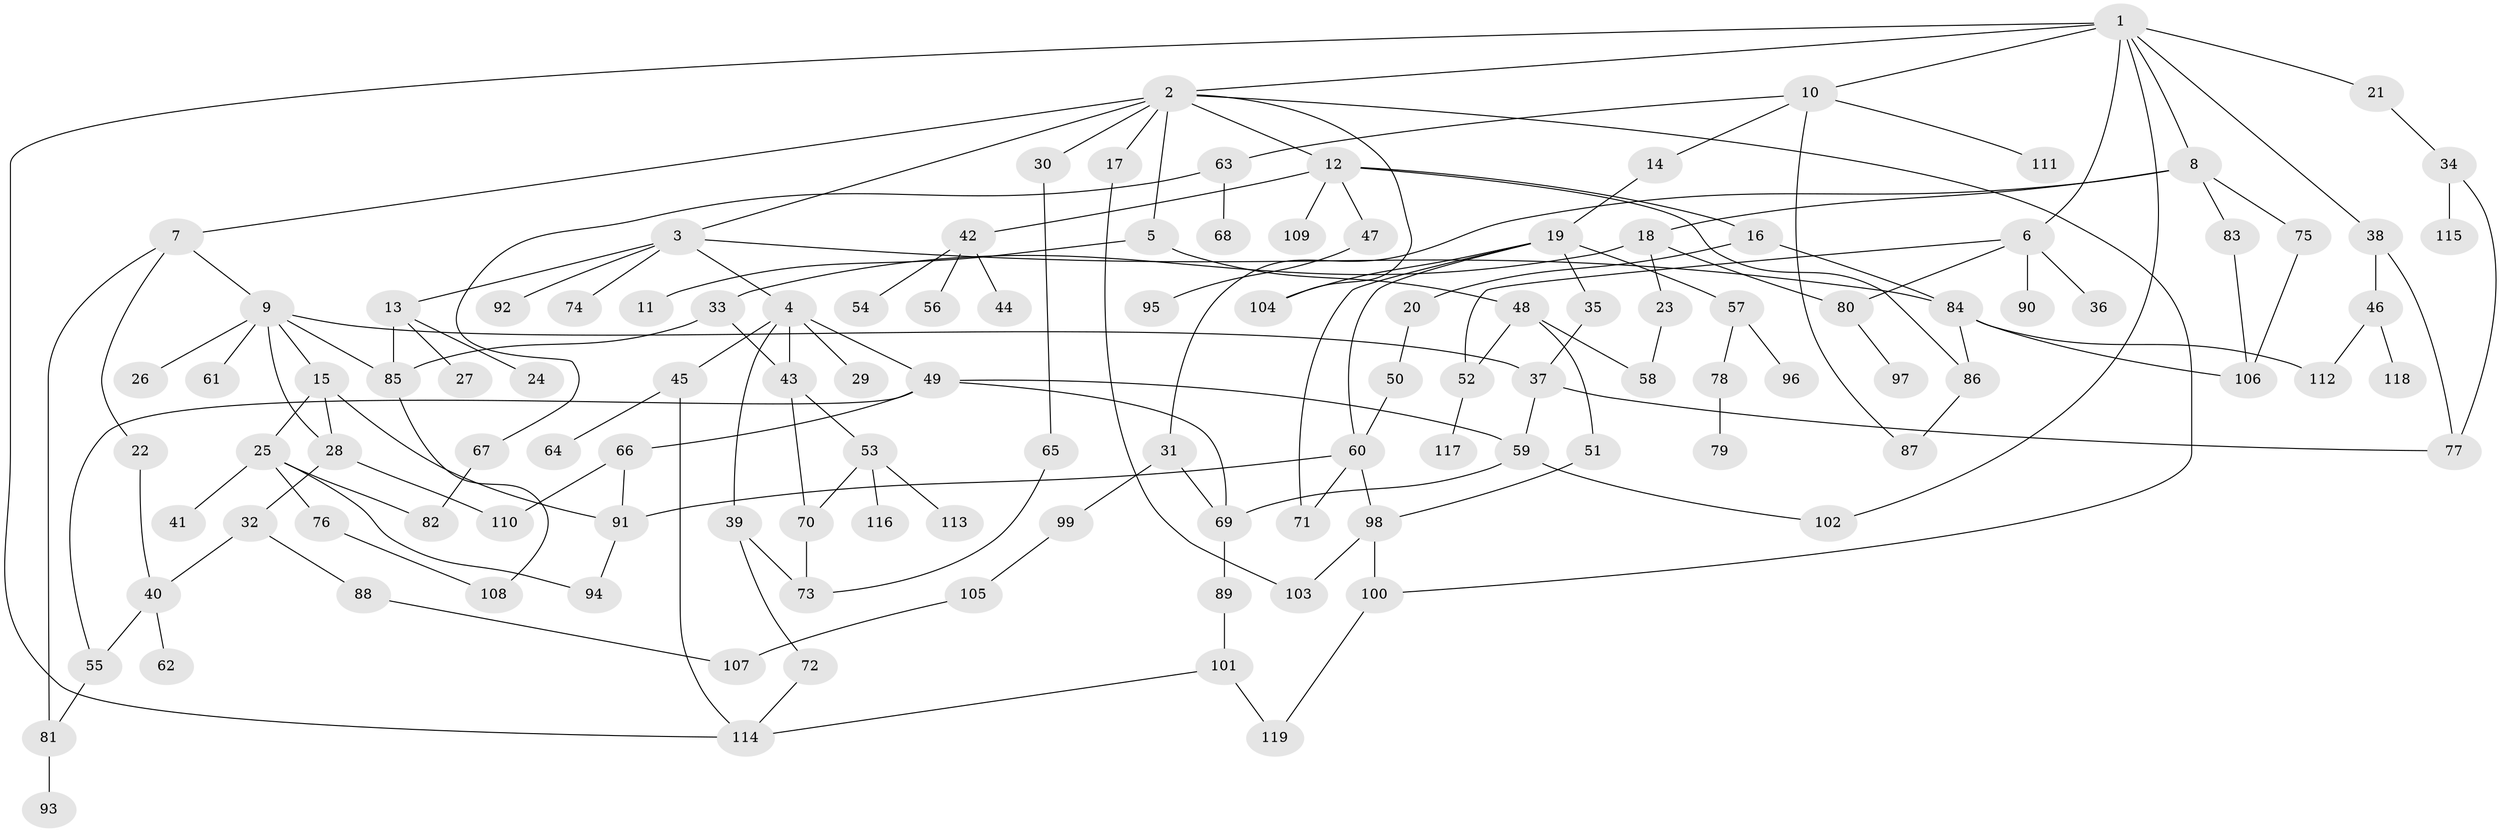 // coarse degree distribution, {8: 0.028169014084507043, 9: 0.028169014084507043, 6: 0.028169014084507043, 7: 0.056338028169014086, 3: 0.16901408450704225, 4: 0.09859154929577464, 5: 0.028169014084507043, 1: 0.2676056338028169, 2: 0.28169014084507044, 11: 0.014084507042253521}
// Generated by graph-tools (version 1.1) at 2025/17/03/04/25 18:17:09]
// undirected, 119 vertices, 161 edges
graph export_dot {
graph [start="1"]
  node [color=gray90,style=filled];
  1;
  2;
  3;
  4;
  5;
  6;
  7;
  8;
  9;
  10;
  11;
  12;
  13;
  14;
  15;
  16;
  17;
  18;
  19;
  20;
  21;
  22;
  23;
  24;
  25;
  26;
  27;
  28;
  29;
  30;
  31;
  32;
  33;
  34;
  35;
  36;
  37;
  38;
  39;
  40;
  41;
  42;
  43;
  44;
  45;
  46;
  47;
  48;
  49;
  50;
  51;
  52;
  53;
  54;
  55;
  56;
  57;
  58;
  59;
  60;
  61;
  62;
  63;
  64;
  65;
  66;
  67;
  68;
  69;
  70;
  71;
  72;
  73;
  74;
  75;
  76;
  77;
  78;
  79;
  80;
  81;
  82;
  83;
  84;
  85;
  86;
  87;
  88;
  89;
  90;
  91;
  92;
  93;
  94;
  95;
  96;
  97;
  98;
  99;
  100;
  101;
  102;
  103;
  104;
  105;
  106;
  107;
  108;
  109;
  110;
  111;
  112;
  113;
  114;
  115;
  116;
  117;
  118;
  119;
  1 -- 2;
  1 -- 6;
  1 -- 8;
  1 -- 10;
  1 -- 21;
  1 -- 38;
  1 -- 102;
  1 -- 114;
  2 -- 3;
  2 -- 5;
  2 -- 7;
  2 -- 12;
  2 -- 17;
  2 -- 30;
  2 -- 100;
  2 -- 104;
  3 -- 4;
  3 -- 13;
  3 -- 74;
  3 -- 92;
  3 -- 84;
  4 -- 29;
  4 -- 39;
  4 -- 43;
  4 -- 45;
  4 -- 49;
  5 -- 11;
  5 -- 48;
  6 -- 36;
  6 -- 52;
  6 -- 90;
  6 -- 80;
  7 -- 9;
  7 -- 22;
  7 -- 81;
  8 -- 18;
  8 -- 31;
  8 -- 75;
  8 -- 83;
  9 -- 15;
  9 -- 26;
  9 -- 37;
  9 -- 61;
  9 -- 28;
  9 -- 85;
  10 -- 14;
  10 -- 63;
  10 -- 87;
  10 -- 111;
  12 -- 16;
  12 -- 42;
  12 -- 47;
  12 -- 109;
  12 -- 86;
  13 -- 24;
  13 -- 27;
  13 -- 85;
  14 -- 19;
  15 -- 25;
  15 -- 28;
  15 -- 91;
  16 -- 20;
  16 -- 84;
  17 -- 103;
  18 -- 23;
  18 -- 33;
  18 -- 80;
  19 -- 35;
  19 -- 57;
  19 -- 71;
  19 -- 60;
  19 -- 104;
  20 -- 50;
  21 -- 34;
  22 -- 40;
  23 -- 58;
  25 -- 41;
  25 -- 76;
  25 -- 82;
  25 -- 94;
  28 -- 32;
  28 -- 110;
  30 -- 65;
  31 -- 99;
  31 -- 69;
  32 -- 40;
  32 -- 88;
  33 -- 85;
  33 -- 43;
  34 -- 77;
  34 -- 115;
  35 -- 37;
  37 -- 59;
  37 -- 77;
  38 -- 46;
  38 -- 77;
  39 -- 72;
  39 -- 73;
  40 -- 62;
  40 -- 55;
  42 -- 44;
  42 -- 54;
  42 -- 56;
  43 -- 53;
  43 -- 70;
  45 -- 64;
  45 -- 114;
  46 -- 118;
  46 -- 112;
  47 -- 95;
  48 -- 51;
  48 -- 58;
  48 -- 52;
  49 -- 55;
  49 -- 66;
  49 -- 69;
  49 -- 59;
  50 -- 60;
  51 -- 98;
  52 -- 117;
  53 -- 113;
  53 -- 116;
  53 -- 70;
  55 -- 81;
  57 -- 78;
  57 -- 96;
  59 -- 69;
  59 -- 102;
  60 -- 98;
  60 -- 71;
  60 -- 91;
  63 -- 67;
  63 -- 68;
  65 -- 73;
  66 -- 110;
  66 -- 91;
  67 -- 82;
  69 -- 89;
  70 -- 73;
  72 -- 114;
  75 -- 106;
  76 -- 108;
  78 -- 79;
  80 -- 97;
  81 -- 93;
  83 -- 106;
  84 -- 86;
  84 -- 112;
  84 -- 106;
  85 -- 108;
  86 -- 87;
  88 -- 107;
  89 -- 101;
  91 -- 94;
  98 -- 103;
  98 -- 100;
  99 -- 105;
  100 -- 119;
  101 -- 119;
  101 -- 114;
  105 -- 107;
}
